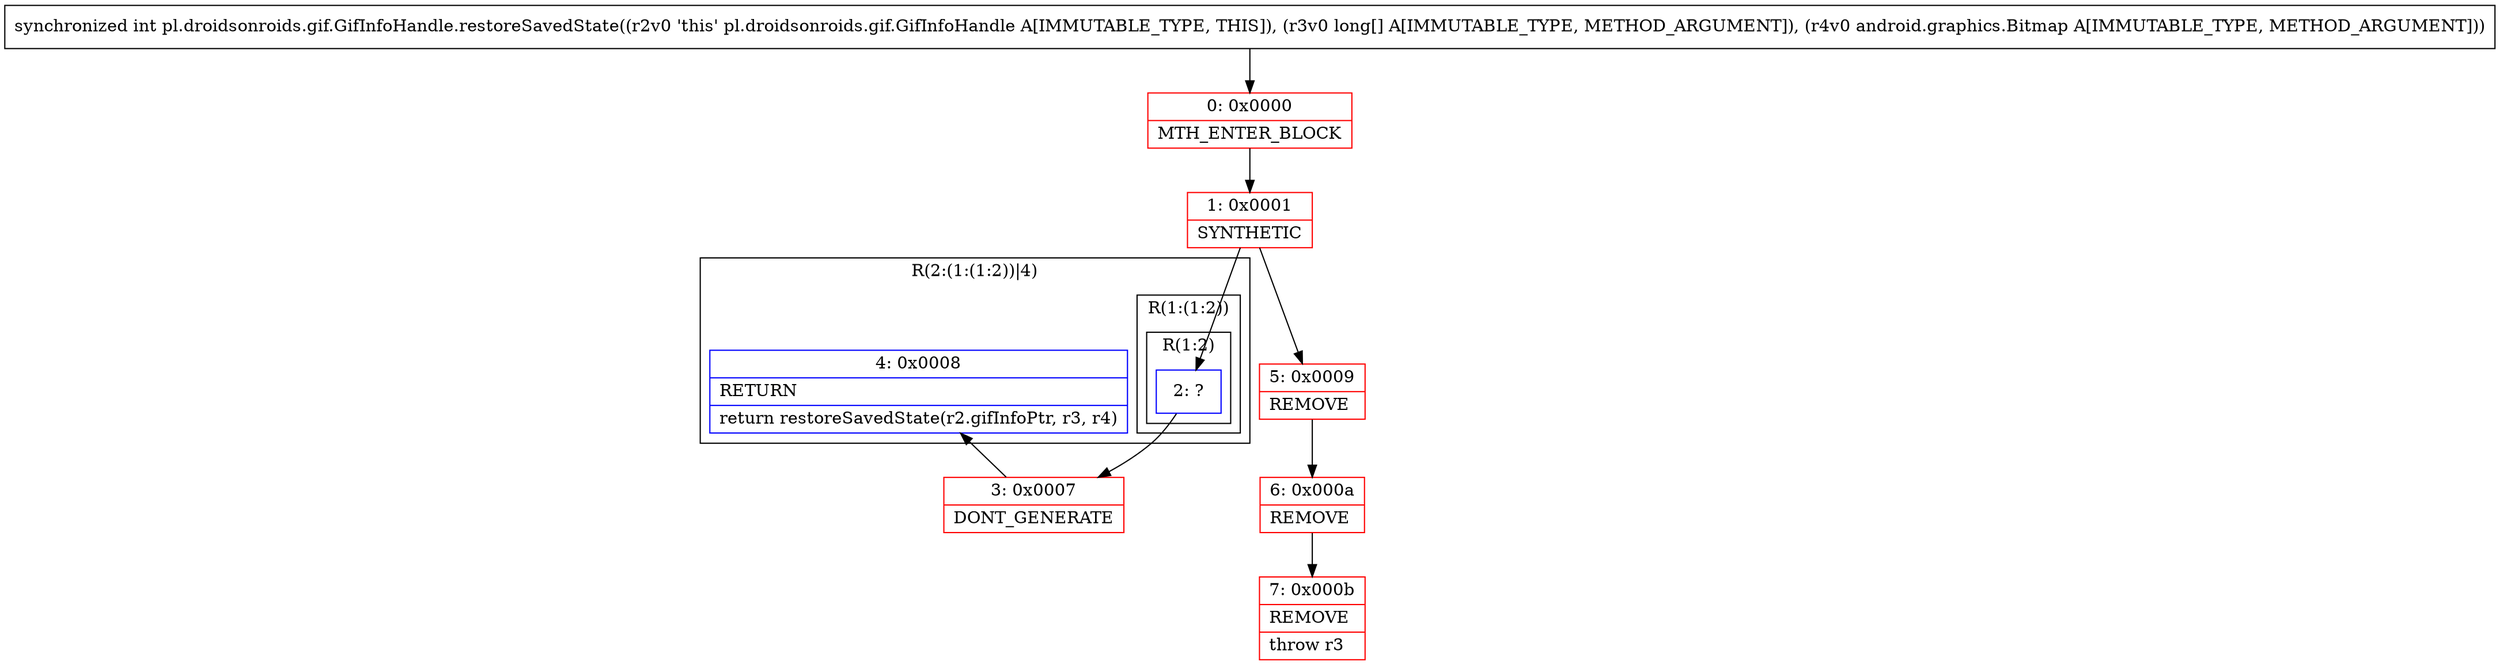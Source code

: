 digraph "CFG forpl.droidsonroids.gif.GifInfoHandle.restoreSavedState([JLandroid\/graphics\/Bitmap;)I" {
subgraph cluster_Region_1750328408 {
label = "R(2:(1:(1:2))|4)";
node [shape=record,color=blue];
subgraph cluster_Region_669035261 {
label = "R(1:(1:2))";
node [shape=record,color=blue];
subgraph cluster_Region_1920943198 {
label = "R(1:2)";
node [shape=record,color=blue];
Node_2 [shape=record,label="{2\:\ ?}"];
}
}
Node_4 [shape=record,label="{4\:\ 0x0008|RETURN\l|return restoreSavedState(r2.gifInfoPtr, r3, r4)\l}"];
}
Node_0 [shape=record,color=red,label="{0\:\ 0x0000|MTH_ENTER_BLOCK\l}"];
Node_1 [shape=record,color=red,label="{1\:\ 0x0001|SYNTHETIC\l}"];
Node_3 [shape=record,color=red,label="{3\:\ 0x0007|DONT_GENERATE\l}"];
Node_5 [shape=record,color=red,label="{5\:\ 0x0009|REMOVE\l}"];
Node_6 [shape=record,color=red,label="{6\:\ 0x000a|REMOVE\l}"];
Node_7 [shape=record,color=red,label="{7\:\ 0x000b|REMOVE\l|throw r3\l}"];
MethodNode[shape=record,label="{synchronized int pl.droidsonroids.gif.GifInfoHandle.restoreSavedState((r2v0 'this' pl.droidsonroids.gif.GifInfoHandle A[IMMUTABLE_TYPE, THIS]), (r3v0 long[] A[IMMUTABLE_TYPE, METHOD_ARGUMENT]), (r4v0 android.graphics.Bitmap A[IMMUTABLE_TYPE, METHOD_ARGUMENT])) }"];
MethodNode -> Node_0;
Node_2 -> Node_3;
Node_0 -> Node_1;
Node_1 -> Node_2;
Node_1 -> Node_5;
Node_3 -> Node_4;
Node_5 -> Node_6;
Node_6 -> Node_7;
}


